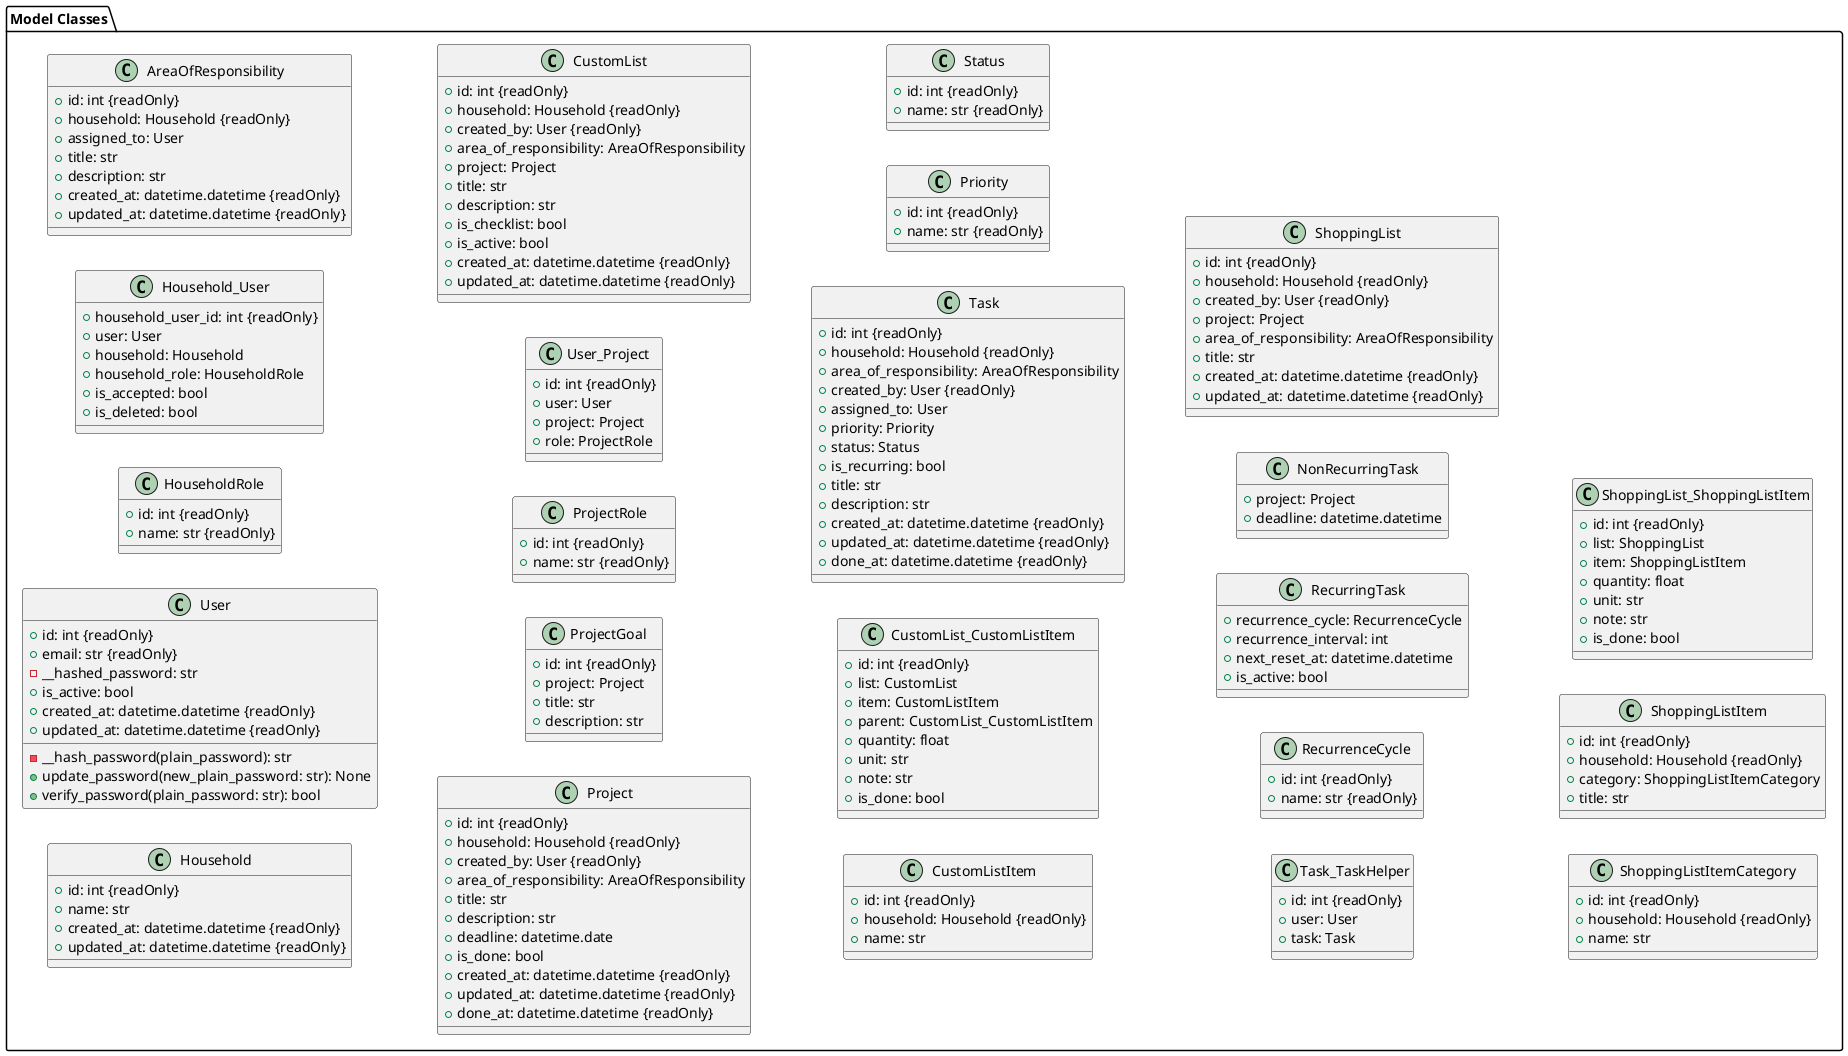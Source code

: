 @startuml
left to right direction
package "Model Classes" {
    '--------------------------------
    ' Household
    '--------------------------------
    Class Household {
        + id: int {readOnly}
        + name: str
        + created_at: datetime.datetime {readOnly}
        + updated_at: datetime.datetime {readOnly}
    }

    '--------------------------------
    ' User
    '--------------------------------
    Class User {
        + id: int {readOnly}
        + email: str {readOnly}
        - __hashed_password: str
        + is_active: bool
        + created_at: datetime.datetime {readOnly}
        + updated_at: datetime.datetime {readOnly}
        ' methods --------------------------
        - __hash_password(plain_password): str
        + update_password(new_plain_password: str): None
        + verify_password(plain_password: str): bool
    }

    Class HouseholdRole {
        + id: int {readOnly}
        + name: str {readOnly}
    }

    Class Household_User {
        + household_user_id: int {readOnly}
        + user: User
        + household: Household
        + household_role: HouseholdRole
        + is_accepted: bool
        + is_deleted: bool
    }

    '--------------------------------
    ' AreaOfResponsibility
    '--------------------------------
    Class AreaOfResponsibility {
        + id: int {readOnly}
        + household: Household {readOnly}
        + assigned_to: User
        + title: str
        + description: str
        + created_at: datetime.datetime {readOnly}
        + updated_at: datetime.datetime {readOnly}
    }

    '--------------------------------
    ' Project
    '--------------------------------
    Class Project {
        + id: int {readOnly}
        + household: Household {readOnly}
        + created_by: User {readOnly}
        + area_of_responsibility: AreaOfResponsibility
        + title: str
        + description: str
        + deadline: datetime.date
        + is_done: bool
        + created_at: datetime.datetime {readOnly}
        + updated_at: datetime.datetime {readOnly}
        + done_at: datetime.datetime {readOnly}
    }

    Class ProjectGoal {
        + id: int {readOnly}
        + project: Project
        + title: str
        + description: str
    }

    Class ProjectRole {
        + id: int {readOnly}
        + name: str {readOnly}
    }

    Class User_Project {
        + id: int {readOnly}
        + user: User
        + project: Project
        + role: ProjectRole
    }

    '--------------------------------
    ' CustomList
    '--------------------------------
    Class CustomList {
        + id: int {readOnly}
        + household: Household {readOnly}
        + created_by: User {readOnly}
        + area_of_responsibility: AreaOfResponsibility
        + project: Project
        + title: str
        + description: str
        + is_checklist: bool
        + is_active: bool
        + created_at: datetime.datetime {readOnly}
        + updated_at: datetime.datetime {readOnly}
    }

    Class CustomListItem {
        + id: int {readOnly}
        + household: Household {readOnly}
        + name: str
    }

    Class CustomList_CustomListItem {
        + id: int {readOnly}
        + list: CustomList
        + item: CustomListItem
        + parent: CustomList_CustomListItem
        + quantity: float
        + unit: str
        + note: str
        + is_done: bool
    }

    '--------------------------------
    ' Task
    '--------------------------------
    Class Task {
        + id: int {readOnly}
        + household: Household {readOnly}
        + area_of_responsibility: AreaOfResponsibility
        + created_by: User {readOnly}
        + assigned_to: User
        + priority: Priority
        + status: Status
        + is_recurring: bool
        + title: str
        + description: str
        + created_at: datetime.datetime {readOnly}
        + updated_at: datetime.datetime {readOnly}
        + done_at: datetime.datetime {readOnly}
    }

    Class Priority {
        + id: int {readOnly}
        + name: str {readOnly}
    }

    Class Status {
        + id: int {readOnly}
        + name: str {readOnly}
    }

    Class Task_TaskHelper {
        + id: int {readOnly}
        + user: User
        + task: Task
    }

    Class RecurrenceCycle {
        + id: int {readOnly}
        + name: str {readOnly}
    }

    Class RecurringTask {
        + recurrence_cycle: RecurrenceCycle
        + recurrence_interval: int
        + next_reset_at: datetime.datetime
        + is_active: bool
    }

    Class NonRecurringTask {
        + project: Project
        + deadline: datetime.datetime
    }

    '--------------------------------
    ' ShoppingList
    '--------------------------------
    Class ShoppingList {
        + id: int {readOnly}
        + household: Household {readOnly}
        + created_by: User {readOnly}
        + project: Project
        + area_of_responsibility: AreaOfResponsibility
        + title: str
        + created_at: datetime.datetime {readOnly}
        + updated_at: datetime.datetime {readOnly}
    }

    Class ShoppingListItemCategory {
        + id: int {readOnly}
        + household: Household {readOnly}
        + name: str
    }

    Class ShoppingListItem {
        + id: int {readOnly}
        + household: Household {readOnly}
        + category: ShoppingListItemCategory
        + title: str
    }

    Class ShoppingList_ShoppingListItem {
        + id: int {readOnly}
        + list: ShoppingList
        + item: ShoppingListItem
        + quantity: float
        + unit: str
        + note: str
        + is_done: bool
    }
}
newpage
skinparam {
'    linetype ortho
}

package "Model Relations" {
    '--------------------------------
    ' Relations
    '--------------------------------
    User "1" *-- "0..*" Household_User : "belongs to"
    Household_User "0..*" --* "1" Household : "belongs to"
    Household_User "0..*" --* "1" HouseholdRole : "has a"

    AreaOfResponsibility "0..*" ---* "1" Household : "belongs to"
    Project "0..*" ---* "1" Household: "belongs to"
    CustomList "0..*" ---* "1" Household: "belongs to"
    CustomListItem "0..*" ---* "1" Household : "belongs to"
    Task "0..*" ---* "1" Household : "belongs to"
    ShoppingList "0..*" ---* "1" Household : "belongs to"
    ShoppingListItem "0..*" ---* "1" Household : "belongs to"
    ShoppingListItemCategory "0..*" ---* "1" Household : "belongs to"

    Project "1" *-- "0..*" ProjectGoal : "has"
    User_Project "0..*" -- "1" Project : "involved in"
    User_Project "0..*" -- "1" ProjectRole : "involved as"

    CustomList "1" *-- "0..*" CustomList_CustomListItem : "consists of"
    CustomList_CustomListItem "0..*" -- "1" CustomListItem : "has a"
    CustomList_CustomListItem "0..*" -- "0..1" CustomList_CustomListItem : "is child of"

    Task "0..*" -- "1" Priority : "has a"
    Task "0..*" -- "1" Status : "has a"
    Task_TaskHelper "0..*" -- "1" Task : "helps"

    RecurringTask  "0..*" - "1" RecurrenceCycle : "has"

    ' Inheritance NonRecurring- and Recurring Tasks from Task
    NonRecurringTask --|> Task : "is a"
    RecurringTask --|> Task : "is a"

    ShoppingList "1" *-- "0..*" ShoppingList_ShoppingListItem : "consists of"
    ShoppingList_ShoppingListItem "0..*" -- "1" ShoppingListItem : "has a"
    ShoppingListItem "0..*" -- "1" ShoppingListItemCategory : "categorized by"

    User "1" --- "0..*" Task : "creator"
    User "1" --- "0..*" Task : "assignee"
    User "1" --- "0..*" Task_TaskHelper : "helps"
    User "1" --- "0..*" Project : "creator"
    User "1" --- "0..*" User_Project : "involved"
    User "1" --- "0..*" CustomList : "creator"
    User "1" --- "0..*" ShoppingList : "creator"
    User "1" --- "0..*" AreaOfResponsibility : "assignee"

    CustomList "0..*" --- "0..1" AreaOfResponsibility : "categorized by"
    Task "0..*" --- "0..1" AreaOfResponsibility : "categorized by"
    Project "0..*" --- "0..1" AreaOfResponsibility : "categorized by"
    ShoppingList "0..*" --- "0..1" AreaOfResponsibility : "categorized by"

    CustomList "0..*" ---o "0..1" Project : "belongs to"
    NonRecurringTask "0..*" ---o "0..1" Project : "belongs to"
    ShoppingList "0..*" ---o "0..1" Project : "belongs to"
}

newpage

package "Services Classes" {
    '--------------------------------
    ' Services MVP only
    '--------------------------------
    Class UserService {
    }

    Class HouseholdService {
        ' US #12 #13
        + create_household(name: str, creator: User): Household
        ' US #13
        + assign_household_role(user: User, role: HouseholdRole): None
    }

    Class AuthService {
    }

    Class TaskService {
    }

    Class RecurringTaskService {
    }

    Class NonRecurringTaskService {
    }

    ' Post MVP:
    Class AreaOfResponsibilityService {}
    Class ProjectService {}
    Class CustomListService {}
    Class CustomListItemService {}
    Class ShoppingListService {}
    Class ShoppingListItemCategoryService {}
    Class ShoppingListItemService
}
@enduml
